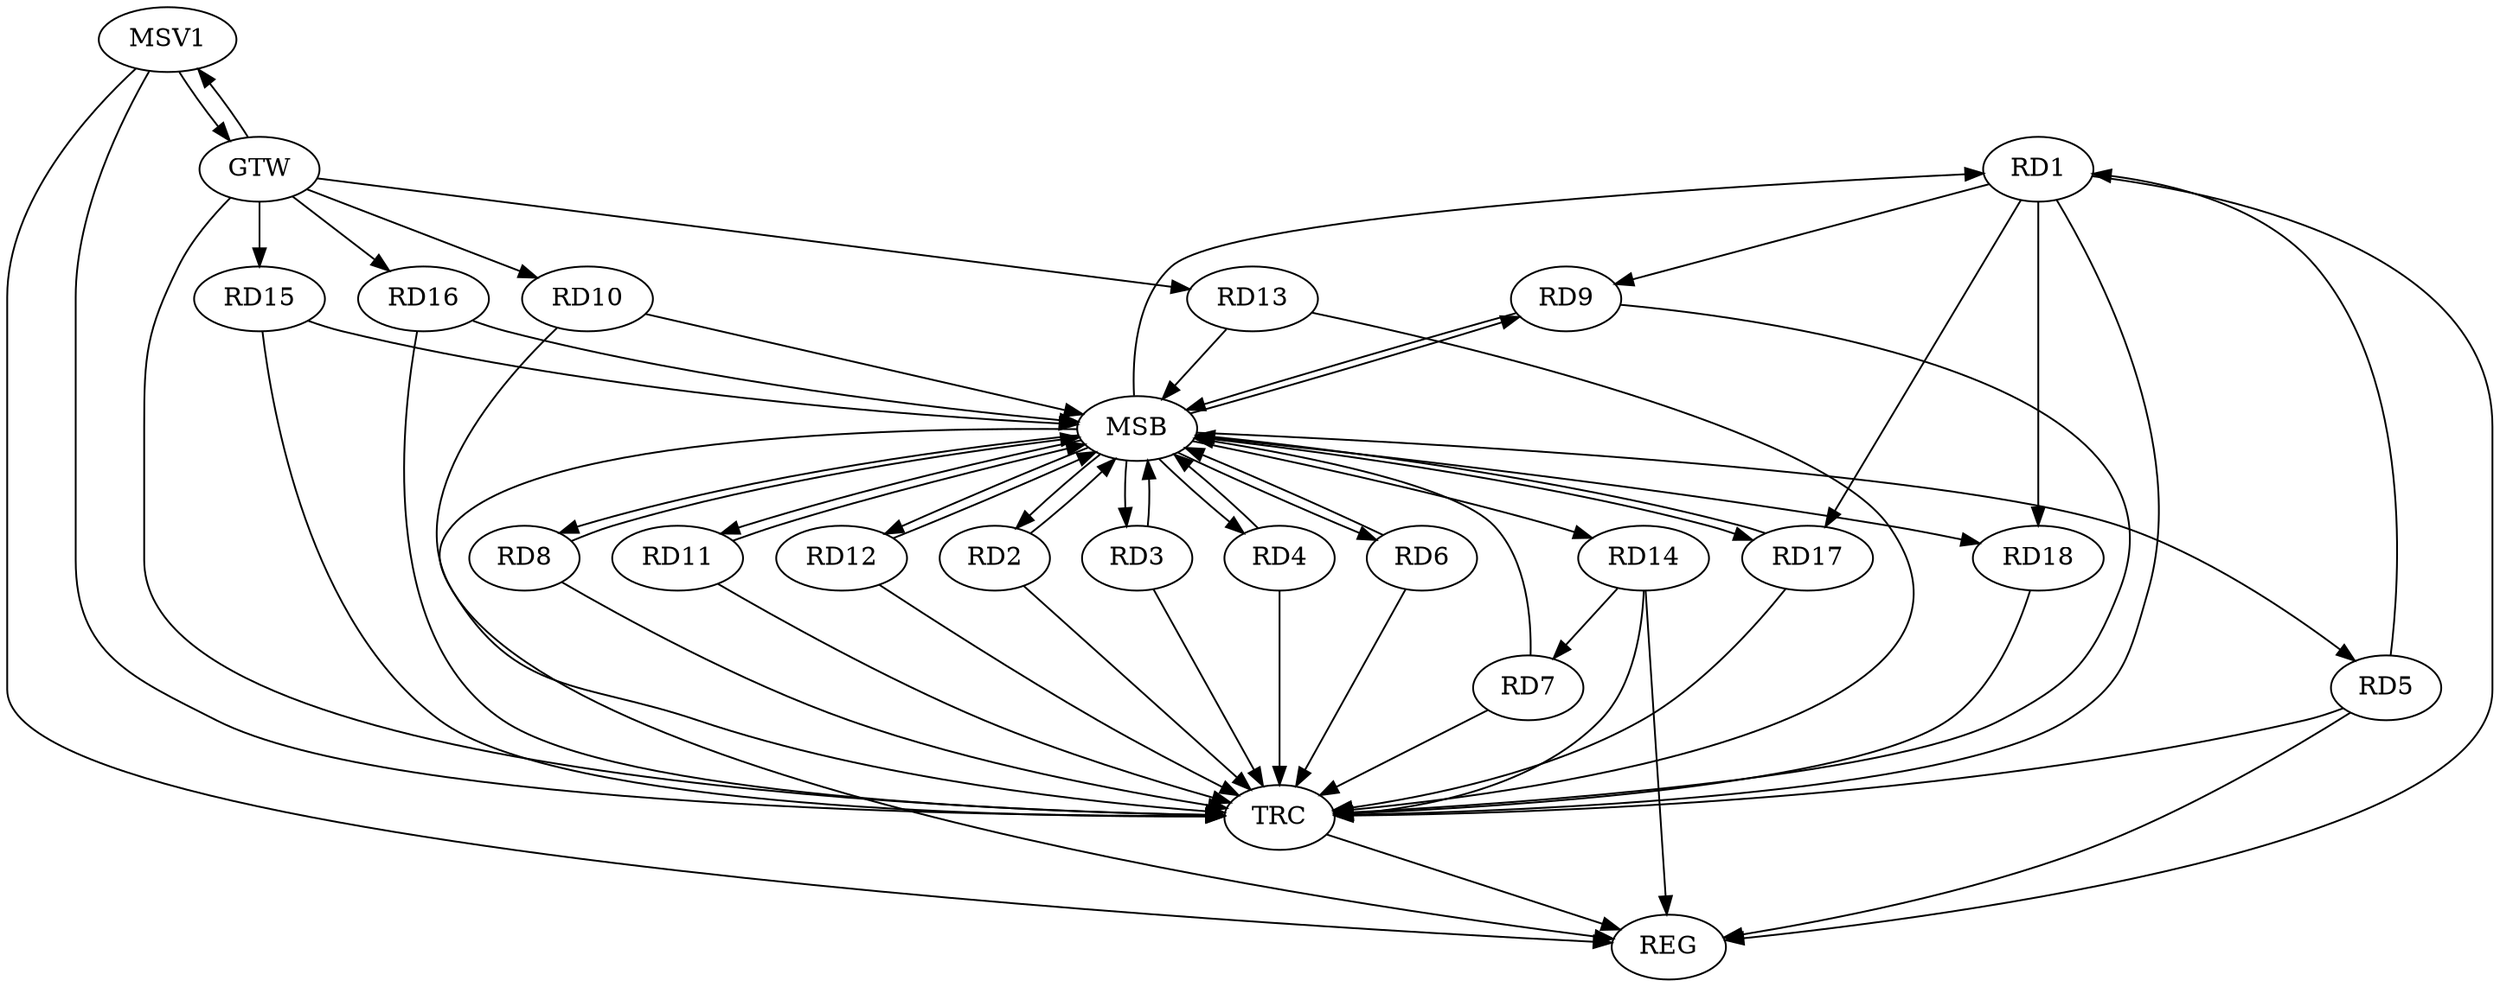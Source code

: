 strict digraph G {
  RD1 [ label="RD1" ];
  RD2 [ label="RD2" ];
  RD3 [ label="RD3" ];
  RD4 [ label="RD4" ];
  RD5 [ label="RD5" ];
  RD6 [ label="RD6" ];
  RD7 [ label="RD7" ];
  RD8 [ label="RD8" ];
  RD9 [ label="RD9" ];
  RD10 [ label="RD10" ];
  RD11 [ label="RD11" ];
  RD12 [ label="RD12" ];
  RD13 [ label="RD13" ];
  RD14 [ label="RD14" ];
  RD15 [ label="RD15" ];
  RD16 [ label="RD16" ];
  RD17 [ label="RD17" ];
  RD18 [ label="RD18" ];
  GTW [ label="GTW" ];
  REG [ label="REG" ];
  MSB [ label="MSB" ];
  TRC [ label="TRC" ];
  MSV1 [ label="MSV1" ];
  RD5 -> RD1;
  RD1 -> RD9;
  RD1 -> RD17;
  RD14 -> RD7;
  GTW -> RD10;
  GTW -> RD13;
  GTW -> RD15;
  GTW -> RD16;
  RD1 -> REG;
  RD5 -> REG;
  RD14 -> REG;
  RD2 -> MSB;
  MSB -> RD14;
  MSB -> REG;
  RD3 -> MSB;
  MSB -> RD1;
  MSB -> RD6;
  MSB -> RD8;
  RD4 -> MSB;
  MSB -> RD11;
  RD6 -> MSB;
  MSB -> RD5;
  MSB -> RD18;
  RD7 -> MSB;
  MSB -> RD4;
  MSB -> RD17;
  RD8 -> MSB;
  MSB -> RD3;
  RD9 -> MSB;
  MSB -> RD12;
  RD10 -> MSB;
  MSB -> RD2;
  RD11 -> MSB;
  RD12 -> MSB;
  MSB -> RD9;
  RD13 -> MSB;
  RD15 -> MSB;
  RD16 -> MSB;
  RD17 -> MSB;
  RD1 -> TRC;
  RD2 -> TRC;
  RD3 -> TRC;
  RD4 -> TRC;
  RD5 -> TRC;
  RD6 -> TRC;
  RD7 -> TRC;
  RD8 -> TRC;
  RD9 -> TRC;
  RD10 -> TRC;
  RD11 -> TRC;
  RD12 -> TRC;
  RD13 -> TRC;
  RD14 -> TRC;
  RD15 -> TRC;
  RD16 -> TRC;
  RD17 -> TRC;
  RD18 -> TRC;
  GTW -> TRC;
  TRC -> REG;
  RD1 -> RD18;
  MSV1 -> GTW;
  GTW -> MSV1;
  MSV1 -> REG;
  MSV1 -> TRC;
}
